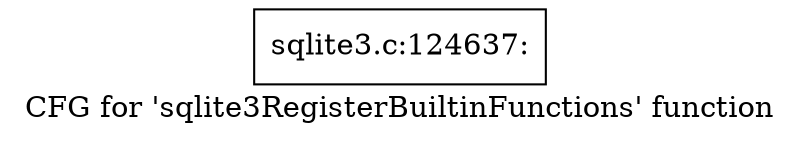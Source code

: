 digraph "CFG for 'sqlite3RegisterBuiltinFunctions' function" {
	label="CFG for 'sqlite3RegisterBuiltinFunctions' function";

	Node0x55c0fa42f080 [shape=record,label="{sqlite3.c:124637:}"];
}
